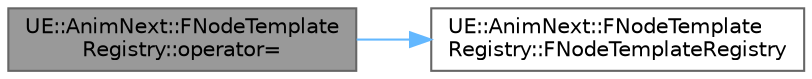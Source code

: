 digraph "UE::AnimNext::FNodeTemplateRegistry::operator="
{
 // INTERACTIVE_SVG=YES
 // LATEX_PDF_SIZE
  bgcolor="transparent";
  edge [fontname=Helvetica,fontsize=10,labelfontname=Helvetica,labelfontsize=10];
  node [fontname=Helvetica,fontsize=10,shape=box,height=0.2,width=0.4];
  rankdir="LR";
  Node1 [id="Node000001",label="UE::AnimNext::FNodeTemplate\lRegistry::operator=",height=0.2,width=0.4,color="gray40", fillcolor="grey60", style="filled", fontcolor="black",tooltip=" "];
  Node1 -> Node2 [id="edge1_Node000001_Node000002",color="steelblue1",style="solid",tooltip=" "];
  Node2 [id="Node000002",label="UE::AnimNext::FNodeTemplate\lRegistry::FNodeTemplateRegistry",height=0.2,width=0.4,color="grey40", fillcolor="white", style="filled",URL="$d4/d74/structUE_1_1AnimNext_1_1FNodeTemplateRegistry.html#a9932eb8066e595a14cc3d6bb74ede4b2",tooltip=" "];
}
